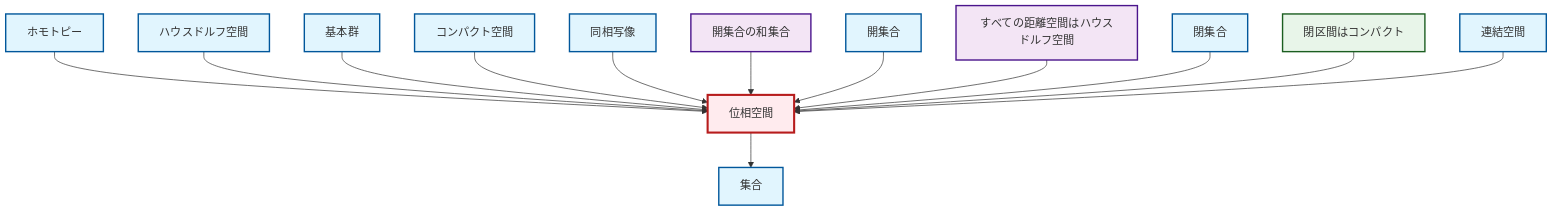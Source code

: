graph TD
    classDef definition fill:#e1f5fe,stroke:#01579b,stroke-width:2px
    classDef theorem fill:#f3e5f5,stroke:#4a148c,stroke-width:2px
    classDef axiom fill:#fff3e0,stroke:#e65100,stroke-width:2px
    classDef example fill:#e8f5e9,stroke:#1b5e20,stroke-width:2px
    classDef current fill:#ffebee,stroke:#b71c1c,stroke-width:3px
    def-topological-space["位相空間"]:::definition
    def-hausdorff["ハウスドルフ空間"]:::definition
    def-homotopy["ホモトピー"]:::definition
    ex-closed-interval-compact["閉区間はコンパクト"]:::example
    def-open-set["開集合"]:::definition
    def-fundamental-group["基本群"]:::definition
    def-closed-set["閉集合"]:::definition
    thm-metric-hausdorff["すべての距離空間はハウスドルフ空間"]:::theorem
    def-homeomorphism["同相写像"]:::definition
    def-connected["連結空間"]:::definition
    def-compact["コンパクト空間"]:::definition
    thm-union-open-sets["開集合の和集合"]:::theorem
    def-set["集合"]:::definition
    def-homotopy --> def-topological-space
    def-hausdorff --> def-topological-space
    def-fundamental-group --> def-topological-space
    def-compact --> def-topological-space
    def-topological-space --> def-set
    def-homeomorphism --> def-topological-space
    thm-union-open-sets --> def-topological-space
    def-open-set --> def-topological-space
    thm-metric-hausdorff --> def-topological-space
    def-closed-set --> def-topological-space
    ex-closed-interval-compact --> def-topological-space
    def-connected --> def-topological-space
    class def-topological-space current